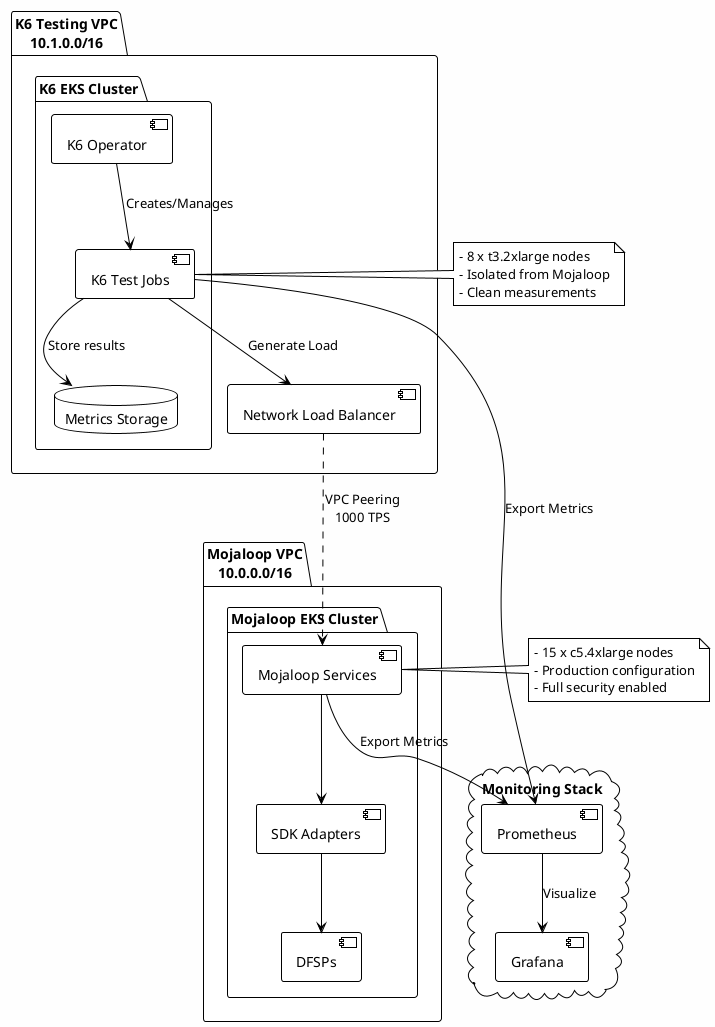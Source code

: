 @startuml k6-testing-architecture
!theme plain
skinparam backgroundColor #FEFEFE

package "K6 Testing VPC\n10.1.0.0/16" {
    package "K6 EKS Cluster" {
        [K6 Operator] as K6OP
        [K6 Test Jobs] as K6J
        database "Metrics Storage" as MS
        
        K6OP --> K6J : Creates/Manages
        K6J --> MS : Store results
    }
    
    [Network Load Balancer] as NLB
}

package "Mojaloop VPC\n10.0.0.0/16" {
    package "Mojaloop EKS Cluster" {
        [Mojaloop Services] as ML
        [SDK Adapters] as SDK
        [DFSPs] as DFSP
    }
}

cloud "Monitoring Stack" {
    [Prometheus] as PROM
    [Grafana] as GRAF
}

K6J --> NLB : Generate Load
NLB ..> ML : VPC Peering\n1000 TPS
ML --> SDK
SDK --> DFSP

K6J --> PROM : Export Metrics
ML --> PROM : Export Metrics
PROM --> GRAF : Visualize

note right of K6J
  - 8 x t3.2xlarge nodes
  - Isolated from Mojaloop
  - Clean measurements
end note

note left of ML
  - 15 x c5.4xlarge nodes
  - Production configuration
  - Full security enabled
end note

@enduml